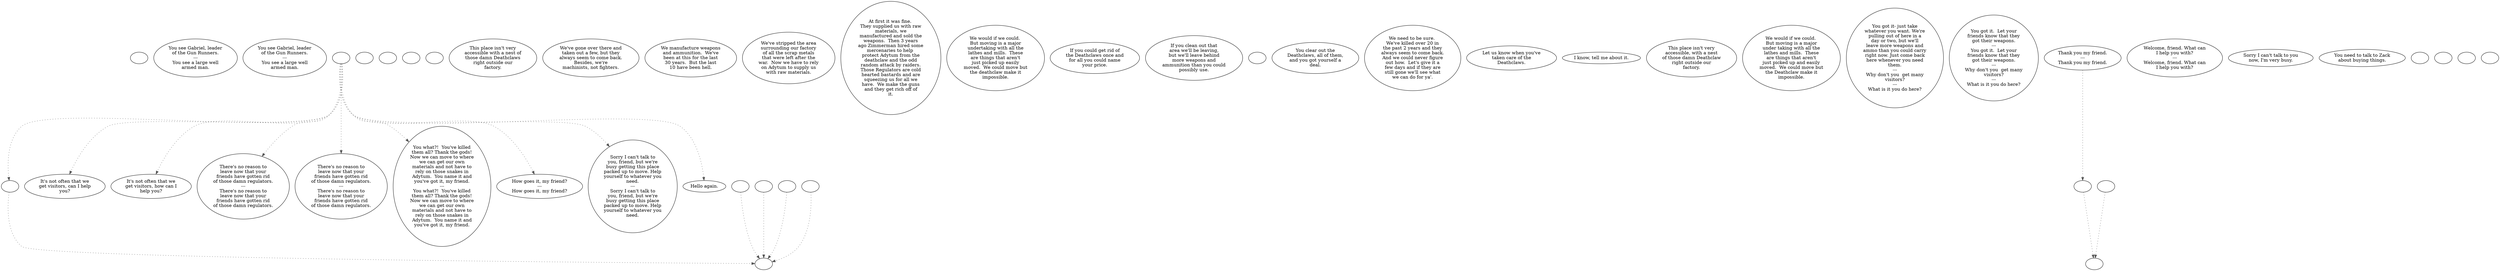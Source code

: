 digraph GABRIEL {
  "Start" [style=filled       fillcolor="#FFFFFF"       color="#000000"]
  "Start" [label=""]
  "look_at_p_proc" [style=filled       fillcolor="#FFFFFF"       color="#000000"]
  "look_at_p_proc" [label="You see Gabriel, leader\nof the Gun Runners.\n---\nYou see a large well\narmed man."]
  "description_p_proc" [style=filled       fillcolor="#FFFFFF"       color="#000000"]
  "description_p_proc" [label="You see Gabriel, leader\nof the Gun Runners.\n---\nYou see a large well\narmed man."]
  "talk_p_proc" [style=filled       fillcolor="#FFFFFF"       color="#000000"]
  "talk_p_proc" -> "get_reaction" [style=dotted color="#555555"]
  "talk_p_proc" -> "Gab17" [style=dotted color="#555555"]
  "talk_p_proc" -> "Gab01" [style=dotted color="#555555"]
  "talk_p_proc" -> "Gab25" [style=dotted color="#555555"]
  "talk_p_proc" -> "Gab27" [style=dotted color="#555555"]
  "talk_p_proc" -> "Gab20" [style=dotted color="#555555"]
  "talk_p_proc" -> "Gab13" [style=dotted color="#555555"]
  "talk_p_proc" -> "Gab24" [style=dotted color="#555555"]
  "talk_p_proc" -> "Gab12" [style=dotted color="#555555"]
  "talk_p_proc" [label=""]
  "damage_p_proc" [style=filled       fillcolor="#FFFFFF"       color="#000000"]
  "damage_p_proc" [label=""]
  "destroy_p_proc" [style=filled       fillcolor="#FFFFFF"       color="#000000"]
  "destroy_p_proc" [label=""]
  "critter_p_proc" [style=filled       fillcolor="#FFFFFF"       color="#000000"]
  "critter_p_proc" [label=""]
  "pickup_p_proc" [style=filled       fillcolor="#FFFFFF"       color="#000000"]
  "pickup_p_proc" [label=""]
  "Gab01" [style=filled       fillcolor="#FFFFFF"       color="#000000"]
  "Gab01" [label="It's not often that we\nget visitors, how can I\nhelp you?"]
  "Gab02" [style=filled       fillcolor="#FFFFFF"       color="#000000"]
  "Gab02" [label="This place isn't very\naccessible with a nest of\nthose damn Deathclaws\nright outside our\nfactory."]
  "Gab03" [style=filled       fillcolor="#FFFFFF"       color="#000000"]
  "Gab03" [label="We've gone over there and\ntaken out a few, but they\nalways seem to come back.\nBesides, we're\nmachinists, not fighters."]
  "Gab04" [style=filled       fillcolor="#FFFFFF"       color="#000000"]
  "Gab04" [label="We manufacture weapons\nand ammunition.  We've\nbeen at this for the last\n30 years.  But the last\n10 have been hell."]
  "Gab05" [style=filled       fillcolor="#FFFFFF"       color="#000000"]
  "Gab05" [label="We've stripped the area\nsurrounding our factory\nof all the scrap metals\nthat were left after the\nwar.  Now we have to rely\non Adytum to supply us\nwith raw materials."]
  "Gab06" [style=filled       fillcolor="#FFFFFF"       color="#000000"]
  "Gab06" [label="At first it was fine. \nThey supplied us with raw\nmaterials, we\nmanufactured and sold the\nweapons.  Then 3 years\nago Zimmerman hired some\nmercenaries to help \nprotect Adytum from the\ndeathclaw and the odd\nrandom attack by raiders.\nThose Regulators are cold\nhearted bastards and are\nsqueezing us for all we\nhave.  We make the guns\nand they get rich off of\nit."]
  "Gab07" [style=filled       fillcolor="#FFFFFF"       color="#000000"]
  "Gab07" [label="We would if we could. \nBut moving is a major\nundertaking with all the\nlathes and mills.  These\nare things that aren't\njust picked up easily\nmoved.  We could move but\nthe deathclaw make it\nimpossible."]
  "Gab08" [style=filled       fillcolor="#FFFFFF"       color="#000000"]
  "Gab08" [label="If you could get rid of\nthe Deathclaws once and\nfor all you could name\nyour price."]
  "Gab09" [style=filled       fillcolor="#FFFFFF"       color="#000000"]
  "Gab09" [label="If you clean out that\narea we'll be leaving,\nbut we'll leave behind\nmore weapons and\nammunition than you could\npossibly use."]
  "Gab09a" [style=filled       fillcolor="#FFFFFF"       color="#000000"]
  "Gab09a" [label=""]
  "Gab11" [style=filled       fillcolor="#FFFFFF"       color="#000000"]
  "Gab11" [label="You clear out the\nDeathclaws, all of them,\nand you got yourself a\ndeal."]
  "Gab12" [style=filled       fillcolor="#FFFFFF"       color="#000000"]
  "Gab12" [label="Hello again."]
  "Gab13" [style=filled       fillcolor="#FFFFFF"       color="#000000"]
  "Gab13" [label="How goes it, my friend?\n---\nHow goes it, my friend?"]
  "Gab14" [style=filled       fillcolor="#FFFFFF"       color="#000000"]
  "Gab14" [label="We need to be sure. \nWe've killed over 20 in\nthe past 2 years and they\nalways seem to come back.\nAnd we could never figure\nout how.  Let's give it a\nfew days and if they are\nstill gone we'll see what\nwe can do for ya'."]
  "Gab15" [style=filled       fillcolor="#FFFFFF"       color="#000000"]
  "Gab15" [label="Let us know when you've\ntaken care of the\nDeathclaws."]
  "Gab16" [style=filled       fillcolor="#FFFFFF"       color="#000000"]
  "Gab16" [label="I know, tell me about it."]
  "Gab17" [style=filled       fillcolor="#FFFFFF"       color="#000000"]
  "Gab17" [label="It's not often that we\nget visitors, can I help\nyou?"]
  "Gab18" [style=filled       fillcolor="#FFFFFF"       color="#000000"]
  "Gab18" [label="This place isn't very\naccessible, with a nest\nof those damn Deathclaw\nright outside our\nfactory."]
  "Gab19" [style=filled       fillcolor="#FFFFFF"       color="#000000"]
  "Gab19" [label="We would if we could. \nBut moving is a major\nunder taking with all the\nlathes and mills.  These\nare things that aren't\njust picked up and easily\nmoved.  We could move but\nthe Deathclaw make it\nimpossible."]
  "Gab20" [style=filled       fillcolor="#FFFFFF"       color="#000000"]
  "Gab20" [label="You what?!  You've killed\nthem all? Thank the gods!\nNow we can move to where\nwe can get our own\nmaterials and not have to\nrely on those snakes in\nAdytum.  You name it and\nyou've got it, my friend.\n---\nYou what?!  You've killed\nthem all? Thank the gods!\nNow we can move to where\nwe can get our own\nmaterials and not have to\nrely on those snakes in\nAdytum.  You name it and\nyou've got it, my friend."]
  "Gab21" [style=filled       fillcolor="#FFFFFF"       color="#000000"]
  "Gab21" [label="You got it- just take\nwhatever you want. We're\npulling out of here in a\nday or two, but we'll\nleave more weapons and\nammo than you could carry\nright now. Just come back\nhere whenever you need\nthem.\n---\nWhy don't you  get many\nvisitors?\n---\nWhat is it you do here?"]
  "Gab22" [style=filled       fillcolor="#FFFFFF"       color="#000000"]
  "Gab22" [label="You got it.  Let your\nfriends know that they\ngot their weapons.\n---\nYou got it.  Let your\nfriends know that they\ngot their weapons.\n---\nWhy don't you  get many\nvisitors?\n---\nWhat is it you do here?"]
  "Gab23" [style=filled       fillcolor="#FFFFFF"       color="#000000"]
  "Gab23" -> "UpReactLevel" [style=dotted color="#555555"]
  "Gab23" [label="Thank you my friend.\n---\nThank you my friend."]
  "Gab24" [style=filled       fillcolor="#FFFFFF"       color="#000000"]
  "Gab24" [label="Sorry I can't talk to\nyou, friend, but we're\nbusy getting this place\npacked up to move. Help\nyourself to whatever you\nneed.\n---\nSorry I can't talk to\nyou, friend, but we're\nbusy getting this place\npacked up to move. Help\nyourself to whatever you\nneed."]
  "Gab25" [style=filled       fillcolor="#FFFFFF"       color="#000000"]
  "Gab25" [label="There's no reason to\nleave now that your\nfriends have gotten rid\nof those damn regulators.\n---\nThere's no reason to\nleave now that your\nfriends have gotten rid\nof those damn regulators."]
  "Gab26" [style=filled       fillcolor="#FFFFFF"       color="#000000"]
  "Gab26" [label="Welcome, friend. What can\nI help you with?\n---\nWelcome, friend. What can\nI help you with?"]
  "Gab27" [style=filled       fillcolor="#FFFFFF"       color="#000000"]
  "Gab27" [label="There's no reason to\nleave now that your\nfriends have gotten rid\nof those damn regulators.\n---\nThere's no reason to\nleave now that your\nfriends have gotten rid\nof those damn regulators."]
  "Gab28" [style=filled       fillcolor="#FFFFFF"       color="#000000"]
  "Gab28" [label="Sorry I can't talk to you\nnow, I'm very busy."]
  "GabBarter" [style=filled       fillcolor="#FFFFFF"       color="#000000"]
  "GabBarter" [label="You need to talk to Zack\nabout buying things."]
  "GabEnd" [style=filled       fillcolor="#FFFFFF"       color="#000000"]
  "GabEnd" [label=""]
  "get_reaction" [style=filled       fillcolor="#FFFFFF"       color="#000000"]
  "get_reaction" -> "ReactToLevel" [style=dotted color="#555555"]
  "get_reaction" [label=""]
  "ReactToLevel" [style=filled       fillcolor="#FFFFFF"       color="#000000"]
  "ReactToLevel" [label=""]
  "LevelToReact" [style=filled       fillcolor="#FFFFFF"       color="#000000"]
  "LevelToReact" [label=""]
  "UpReact" [style=filled       fillcolor="#FFFFFF"       color="#000000"]
  "UpReact" -> "ReactToLevel" [style=dotted color="#555555"]
  "UpReact" [label=""]
  "DownReact" [style=filled       fillcolor="#FFFFFF"       color="#000000"]
  "DownReact" -> "ReactToLevel" [style=dotted color="#555555"]
  "DownReact" [label=""]
  "BottomReact" [style=filled       fillcolor="#FFFFFF"       color="#000000"]
  "BottomReact" [label=""]
  "TopReact" [style=filled       fillcolor="#FFFFFF"       color="#000000"]
  "TopReact" [label=""]
  "BigUpReact" [style=filled       fillcolor="#FFFFFF"       color="#000000"]
  "BigUpReact" -> "ReactToLevel" [style=dotted color="#555555"]
  "BigUpReact" [label=""]
  "BigDownReact" [style=filled       fillcolor="#FFFFFF"       color="#000000"]
  "BigDownReact" -> "ReactToLevel" [style=dotted color="#555555"]
  "BigDownReact" [label=""]
  "UpReactLevel" [style=filled       fillcolor="#FFFFFF"       color="#000000"]
  "UpReactLevel" -> "LevelToReact" [style=dotted color="#555555"]
  "UpReactLevel" [label=""]
  "DownReactLevel" [style=filled       fillcolor="#FFFFFF"       color="#000000"]
  "DownReactLevel" -> "LevelToReact" [style=dotted color="#555555"]
  "DownReactLevel" [label=""]
  "Goodbyes" [style=filled       fillcolor="#FFFFFF"       color="#000000"]
  "Goodbyes" [label=""]
}